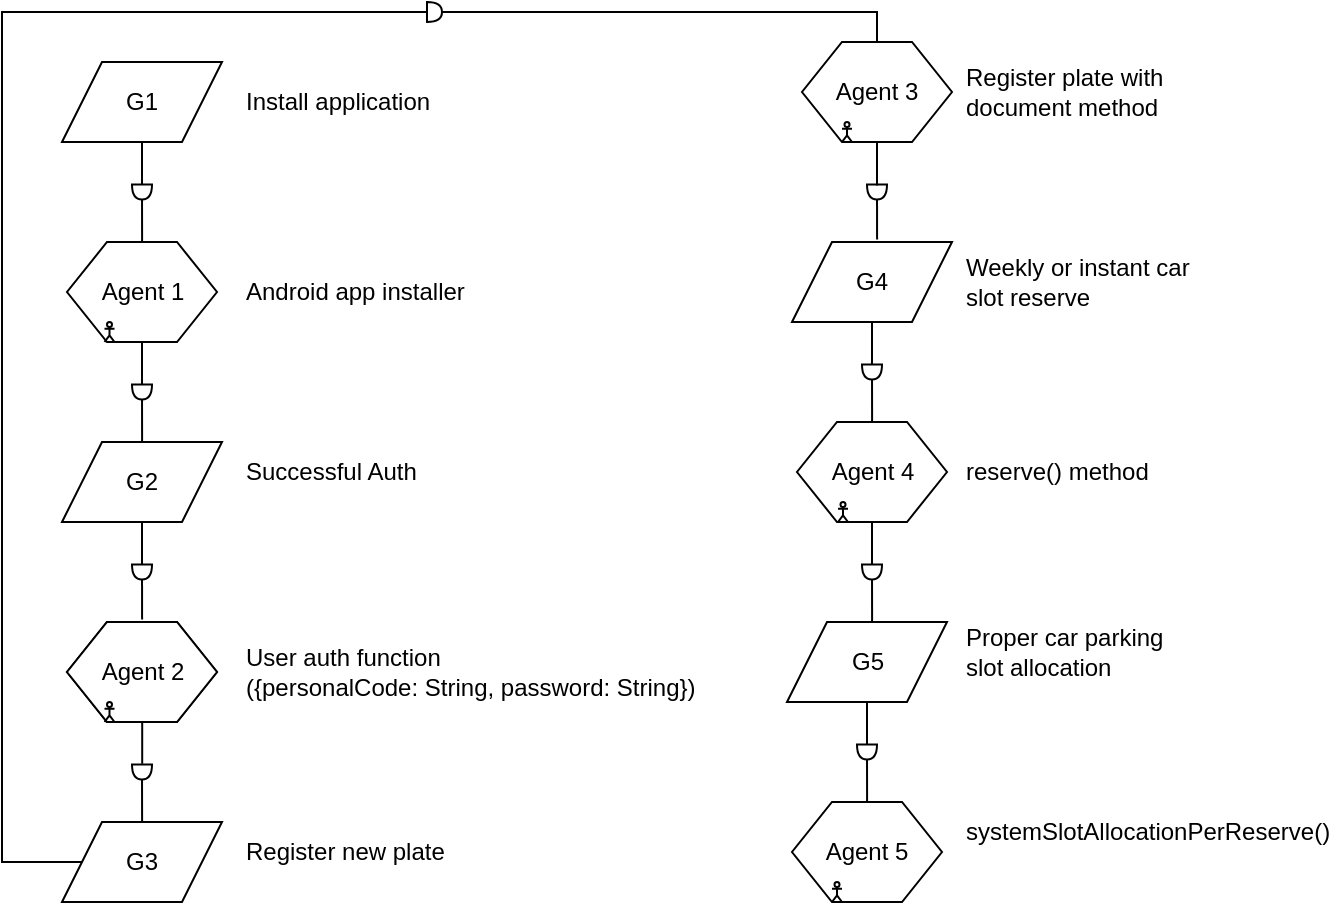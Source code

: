 <mxfile version="24.5.4" type="device">
  <diagram name="Page-1" id="eq7RVDWb9r6U_N3fdWTc">
    <mxGraphModel dx="224" dy="128" grid="1" gridSize="10" guides="1" tooltips="1" connect="1" arrows="1" fold="1" page="1" pageScale="1" pageWidth="850" pageHeight="1100" math="0" shadow="0">
      <root>
        <mxCell id="0" />
        <mxCell id="1" parent="0" />
        <mxCell id="Z3xHRm1VUIv47qUXe7Of-108" style="edgeStyle=orthogonalEdgeStyle;rounded=0;orthogonalLoop=1;jettySize=auto;html=1;endArrow=none;endFill=0;entryX=-0.019;entryY=0.5;entryDx=0;entryDy=0;entryPerimeter=0;" edge="1" parent="1" source="Z3xHRm1VUIv47qUXe7Of-18" target="Z3xHRm1VUIv47qUXe7Of-105">
          <mxGeometry relative="1" as="geometry">
            <mxPoint x="200" y="230" as="targetPoint" />
          </mxGeometry>
        </mxCell>
        <mxCell id="Z3xHRm1VUIv47qUXe7Of-18" value="Agent 1" style="shape=hexagon;perimeter=hexagonPerimeter2;whiteSpace=wrap;html=1;fixedSize=1;" vertex="1" parent="1">
          <mxGeometry x="162.5" y="160" width="75" height="50" as="geometry" />
        </mxCell>
        <mxCell id="Z3xHRm1VUIv47qUXe7Of-19" value="G1" style="shape=parallelogram;perimeter=parallelogramPerimeter;whiteSpace=wrap;html=1;fixedSize=1;" vertex="1" parent="1">
          <mxGeometry x="160" y="70" width="80" height="40" as="geometry" />
        </mxCell>
        <mxCell id="Z3xHRm1VUIv47qUXe7Of-100" style="edgeStyle=orthogonalEdgeStyle;rounded=0;orthogonalLoop=1;jettySize=auto;html=1;entryX=0.5;entryY=0;entryDx=0;entryDy=0;endArrow=none;endFill=0;" edge="1" parent="1" source="Z3xHRm1VUIv47qUXe7Of-75" target="Z3xHRm1VUIv47qUXe7Of-18">
          <mxGeometry relative="1" as="geometry" />
        </mxCell>
        <mxCell id="Z3xHRm1VUIv47qUXe7Of-75" value="" style="shape=or;whiteSpace=wrap;html=1;rotation=90;" vertex="1" parent="1">
          <mxGeometry x="196.25" y="130" width="7.5" height="10" as="geometry" />
        </mxCell>
        <mxCell id="Z3xHRm1VUIv47qUXe7Of-99" style="edgeStyle=orthogonalEdgeStyle;rounded=0;orthogonalLoop=1;jettySize=auto;html=1;entryX=0;entryY=0.5;entryDx=0;entryDy=0;entryPerimeter=0;endArrow=none;endFill=0;" edge="1" parent="1" source="Z3xHRm1VUIv47qUXe7Of-19" target="Z3xHRm1VUIv47qUXe7Of-75">
          <mxGeometry relative="1" as="geometry" />
        </mxCell>
        <mxCell id="Z3xHRm1VUIv47qUXe7Of-102" value="Install application" style="text;html=1;align=left;verticalAlign=middle;whiteSpace=wrap;rounded=0;" vertex="1" parent="1">
          <mxGeometry x="250" y="75" width="100" height="30" as="geometry" />
        </mxCell>
        <mxCell id="Z3xHRm1VUIv47qUXe7Of-103" value="Android app installer" style="text;html=1;align=left;verticalAlign=middle;whiteSpace=wrap;rounded=0;" vertex="1" parent="1">
          <mxGeometry x="250" y="170" width="120" height="30" as="geometry" />
        </mxCell>
        <mxCell id="Z3xHRm1VUIv47qUXe7Of-104" value="G2" style="shape=parallelogram;perimeter=parallelogramPerimeter;whiteSpace=wrap;html=1;fixedSize=1;" vertex="1" parent="1">
          <mxGeometry x="160" y="260" width="80" height="40" as="geometry" />
        </mxCell>
        <mxCell id="Z3xHRm1VUIv47qUXe7Of-107" style="edgeStyle=orthogonalEdgeStyle;rounded=0;orthogonalLoop=1;jettySize=auto;html=1;entryX=0.5;entryY=0;entryDx=0;entryDy=0;endArrow=none;endFill=0;" edge="1" parent="1" source="Z3xHRm1VUIv47qUXe7Of-105" target="Z3xHRm1VUIv47qUXe7Of-104">
          <mxGeometry relative="1" as="geometry" />
        </mxCell>
        <mxCell id="Z3xHRm1VUIv47qUXe7Of-105" value="" style="shape=or;whiteSpace=wrap;html=1;rotation=90;" vertex="1" parent="1">
          <mxGeometry x="196.25" y="230" width="7.5" height="10" as="geometry" />
        </mxCell>
        <mxCell id="Z3xHRm1VUIv47qUXe7Of-109" value="Successful Auth" style="text;html=1;align=left;verticalAlign=middle;whiteSpace=wrap;rounded=0;" vertex="1" parent="1">
          <mxGeometry x="250" y="260" width="120" height="30" as="geometry" />
        </mxCell>
        <mxCell id="Z3xHRm1VUIv47qUXe7Of-110" value="Agent 1" style="shape=hexagon;perimeter=hexagonPerimeter2;whiteSpace=wrap;html=1;fixedSize=1;" vertex="1" parent="1">
          <mxGeometry x="162.5" y="350" width="75" height="50" as="geometry" />
        </mxCell>
        <mxCell id="Z3xHRm1VUIv47qUXe7Of-111" value="" style="shape=or;whiteSpace=wrap;html=1;rotation=90;" vertex="1" parent="1">
          <mxGeometry x="196.25" y="320" width="7.5" height="10" as="geometry" />
        </mxCell>
        <mxCell id="Z3xHRm1VUIv47qUXe7Of-112" style="edgeStyle=orthogonalEdgeStyle;rounded=0;orthogonalLoop=1;jettySize=auto;html=1;entryX=0;entryY=0.5;entryDx=0;entryDy=0;entryPerimeter=0;endArrow=none;endFill=0;" edge="1" parent="1" source="Z3xHRm1VUIv47qUXe7Of-104" target="Z3xHRm1VUIv47qUXe7Of-111">
          <mxGeometry relative="1" as="geometry" />
        </mxCell>
        <mxCell id="Z3xHRm1VUIv47qUXe7Of-113" style="edgeStyle=orthogonalEdgeStyle;rounded=0;orthogonalLoop=1;jettySize=auto;html=1;entryX=0.501;entryY=-0.044;entryDx=0;entryDy=0;entryPerimeter=0;endArrow=none;endFill=0;" edge="1" parent="1" source="Z3xHRm1VUIv47qUXe7Of-111" target="Z3xHRm1VUIv47qUXe7Of-110">
          <mxGeometry relative="1" as="geometry" />
        </mxCell>
        <mxCell id="Z3xHRm1VUIv47qUXe7Of-121" style="edgeStyle=orthogonalEdgeStyle;rounded=0;orthogonalLoop=1;jettySize=auto;html=1;endArrow=none;endFill=0;entryX=-0.045;entryY=0.494;entryDx=0;entryDy=0;entryPerimeter=0;" edge="1" parent="1" source="Z3xHRm1VUIv47qUXe7Of-114" target="Z3xHRm1VUIv47qUXe7Of-120">
          <mxGeometry relative="1" as="geometry">
            <mxPoint x="200" y="420" as="targetPoint" />
            <Array as="points">
              <mxPoint x="200" y="421" />
            </Array>
          </mxGeometry>
        </mxCell>
        <mxCell id="Z3xHRm1VUIv47qUXe7Of-114" value="Agent 2" style="shape=hexagon;perimeter=hexagonPerimeter2;whiteSpace=wrap;html=1;fixedSize=1;" vertex="1" parent="1">
          <mxGeometry x="162.5" y="350" width="75" height="50" as="geometry" />
        </mxCell>
        <mxCell id="Z3xHRm1VUIv47qUXe7Of-115" value="User auth function&lt;br&gt;({personalCode: String, password: String})" style="text;html=1;align=left;verticalAlign=middle;whiteSpace=wrap;rounded=0;" vertex="1" parent="1">
          <mxGeometry x="250" y="360" width="230" height="30" as="geometry" />
        </mxCell>
        <mxCell id="Z3xHRm1VUIv47qUXe7Of-116" value="" style="shape=umlActor;verticalLabelPosition=bottom;verticalAlign=top;html=1;outlineConnect=0;" vertex="1" parent="1">
          <mxGeometry x="181.25" y="390" width="5" height="10" as="geometry" />
        </mxCell>
        <mxCell id="Z3xHRm1VUIv47qUXe7Of-117" value="" style="shape=umlActor;verticalLabelPosition=bottom;verticalAlign=top;html=1;outlineConnect=0;" vertex="1" parent="1">
          <mxGeometry x="181.25" y="200" width="5" height="10" as="geometry" />
        </mxCell>
        <mxCell id="Z3xHRm1VUIv47qUXe7Of-118" value="G3" style="shape=parallelogram;perimeter=parallelogramPerimeter;whiteSpace=wrap;html=1;fixedSize=1;" vertex="1" parent="1">
          <mxGeometry x="160" y="450" width="80" height="40" as="geometry" />
        </mxCell>
        <mxCell id="Z3xHRm1VUIv47qUXe7Of-119" value="Register new plate" style="text;html=1;align=left;verticalAlign=middle;whiteSpace=wrap;rounded=0;" vertex="1" parent="1">
          <mxGeometry x="250" y="450" width="110" height="30" as="geometry" />
        </mxCell>
        <mxCell id="Z3xHRm1VUIv47qUXe7Of-120" value="" style="shape=or;whiteSpace=wrap;html=1;rotation=90;" vertex="1" parent="1">
          <mxGeometry x="196.25" y="420" width="7.5" height="10" as="geometry" />
        </mxCell>
        <mxCell id="Z3xHRm1VUIv47qUXe7Of-124" style="edgeStyle=orthogonalEdgeStyle;rounded=0;orthogonalLoop=1;jettySize=auto;html=1;entryX=0.501;entryY=-0.005;entryDx=0;entryDy=0;entryPerimeter=0;endArrow=none;endFill=0;" edge="1" parent="1" source="Z3xHRm1VUIv47qUXe7Of-120" target="Z3xHRm1VUIv47qUXe7Of-118">
          <mxGeometry relative="1" as="geometry" />
        </mxCell>
        <mxCell id="Z3xHRm1VUIv47qUXe7Of-125" value="Agent 3" style="shape=hexagon;perimeter=hexagonPerimeter2;whiteSpace=wrap;html=1;fixedSize=1;" vertex="1" parent="1">
          <mxGeometry x="530" y="60" width="75" height="50" as="geometry" />
        </mxCell>
        <mxCell id="Z3xHRm1VUIv47qUXe7Of-127" value="Register plate with&lt;br&gt;document method" style="text;html=1;align=left;verticalAlign=middle;whiteSpace=wrap;rounded=0;" vertex="1" parent="1">
          <mxGeometry x="610" y="70" width="120" height="30" as="geometry" />
        </mxCell>
        <mxCell id="Z3xHRm1VUIv47qUXe7Of-135" style="edgeStyle=orthogonalEdgeStyle;rounded=0;orthogonalLoop=1;jettySize=auto;html=1;entryX=0.5;entryY=0;entryDx=0;entryDy=0;endArrow=none;endFill=0;" edge="1" parent="1" source="Z3xHRm1VUIv47qUXe7Of-129" target="Z3xHRm1VUIv47qUXe7Of-125">
          <mxGeometry relative="1" as="geometry">
            <Array as="points">
              <mxPoint x="568" y="45" />
            </Array>
          </mxGeometry>
        </mxCell>
        <mxCell id="Z3xHRm1VUIv47qUXe7Of-129" value="" style="shape=or;whiteSpace=wrap;html=1;rotation=0;" vertex="1" parent="1">
          <mxGeometry x="342.5" y="40" width="7.5" height="10" as="geometry" />
        </mxCell>
        <mxCell id="Z3xHRm1VUIv47qUXe7Of-134" style="edgeStyle=orthogonalEdgeStyle;rounded=0;orthogonalLoop=1;jettySize=auto;html=1;exitX=0;exitY=0.5;exitDx=0;exitDy=0;entryX=0;entryY=0.5;entryDx=0;entryDy=0;entryPerimeter=0;endArrow=none;endFill=0;" edge="1" parent="1" source="Z3xHRm1VUIv47qUXe7Of-118" target="Z3xHRm1VUIv47qUXe7Of-129">
          <mxGeometry relative="1" as="geometry">
            <Array as="points">
              <mxPoint x="130" y="470" />
              <mxPoint x="130" y="45" />
            </Array>
          </mxGeometry>
        </mxCell>
        <mxCell id="Z3xHRm1VUIv47qUXe7Of-144" style="edgeStyle=orthogonalEdgeStyle;rounded=0;orthogonalLoop=1;jettySize=auto;html=1;endArrow=none;endFill=0;entryX=-0.023;entryY=0.506;entryDx=0;entryDy=0;entryPerimeter=0;" edge="1" parent="1" source="Z3xHRm1VUIv47qUXe7Of-136" target="Z3xHRm1VUIv47qUXe7Of-143">
          <mxGeometry relative="1" as="geometry">
            <mxPoint x="565" y="220" as="targetPoint" />
          </mxGeometry>
        </mxCell>
        <mxCell id="Z3xHRm1VUIv47qUXe7Of-136" value="G4" style="shape=parallelogram;perimeter=parallelogramPerimeter;whiteSpace=wrap;html=1;fixedSize=1;" vertex="1" parent="1">
          <mxGeometry x="525" y="160" width="80" height="40" as="geometry" />
        </mxCell>
        <mxCell id="Z3xHRm1VUIv47qUXe7Of-137" value="" style="shape=or;whiteSpace=wrap;html=1;rotation=90;" vertex="1" parent="1">
          <mxGeometry x="563.75" y="130" width="7.5" height="10" as="geometry" />
        </mxCell>
        <mxCell id="Z3xHRm1VUIv47qUXe7Of-138" style="edgeStyle=orthogonalEdgeStyle;rounded=0;orthogonalLoop=1;jettySize=auto;html=1;endArrow=none;endFill=0;entryX=0.068;entryY=0.499;entryDx=0;entryDy=0;entryPerimeter=0;" edge="1" parent="1" source="Z3xHRm1VUIv47qUXe7Of-125" target="Z3xHRm1VUIv47qUXe7Of-137">
          <mxGeometry relative="1" as="geometry">
            <mxPoint x="570" y="130" as="targetPoint" />
          </mxGeometry>
        </mxCell>
        <mxCell id="Z3xHRm1VUIv47qUXe7Of-139" style="edgeStyle=orthogonalEdgeStyle;rounded=0;orthogonalLoop=1;jettySize=auto;html=1;entryX=0.535;entryY=-0.037;entryDx=0;entryDy=0;entryPerimeter=0;endArrow=none;endFill=0;" edge="1" parent="1" source="Z3xHRm1VUIv47qUXe7Of-137" target="Z3xHRm1VUIv47qUXe7Of-136">
          <mxGeometry relative="1" as="geometry" />
        </mxCell>
        <mxCell id="Z3xHRm1VUIv47qUXe7Of-140" value="Weekly or instant car slot reserve" style="text;html=1;align=left;verticalAlign=middle;whiteSpace=wrap;rounded=0;" vertex="1" parent="1">
          <mxGeometry x="610" y="165" width="120" height="30" as="geometry" />
        </mxCell>
        <mxCell id="Z3xHRm1VUIv47qUXe7Of-141" value="Agent 4" style="shape=hexagon;perimeter=hexagonPerimeter2;whiteSpace=wrap;html=1;fixedSize=1;" vertex="1" parent="1">
          <mxGeometry x="527.5" y="250" width="75" height="50" as="geometry" />
        </mxCell>
        <mxCell id="Z3xHRm1VUIv47qUXe7Of-145" style="edgeStyle=orthogonalEdgeStyle;rounded=0;orthogonalLoop=1;jettySize=auto;html=1;entryX=0.5;entryY=0;entryDx=0;entryDy=0;endArrow=none;endFill=0;" edge="1" parent="1" source="Z3xHRm1VUIv47qUXe7Of-143" target="Z3xHRm1VUIv47qUXe7Of-141">
          <mxGeometry relative="1" as="geometry" />
        </mxCell>
        <mxCell id="Z3xHRm1VUIv47qUXe7Of-143" value="" style="shape=or;whiteSpace=wrap;html=1;rotation=90;" vertex="1" parent="1">
          <mxGeometry x="561.25" y="220" width="7.5" height="10" as="geometry" />
        </mxCell>
        <mxCell id="Z3xHRm1VUIv47qUXe7Of-146" value="reserve() method" style="text;html=1;align=left;verticalAlign=middle;whiteSpace=wrap;rounded=0;" vertex="1" parent="1">
          <mxGeometry x="610" y="260" width="120" height="30" as="geometry" />
        </mxCell>
        <mxCell id="Z3xHRm1VUIv47qUXe7Of-148" value="G5" style="shape=parallelogram;perimeter=parallelogramPerimeter;whiteSpace=wrap;html=1;fixedSize=1;" vertex="1" parent="1">
          <mxGeometry x="522.5" y="350" width="80" height="40" as="geometry" />
        </mxCell>
        <mxCell id="Z3xHRm1VUIv47qUXe7Of-149" value="" style="shape=or;whiteSpace=wrap;html=1;rotation=90;" vertex="1" parent="1">
          <mxGeometry x="561.25" y="320" width="7.5" height="10" as="geometry" />
        </mxCell>
        <mxCell id="Z3xHRm1VUIv47qUXe7Of-151" style="edgeStyle=orthogonalEdgeStyle;rounded=0;orthogonalLoop=1;jettySize=auto;html=1;entryX=0;entryY=0.5;entryDx=0;entryDy=0;entryPerimeter=0;endArrow=none;endFill=0;" edge="1" parent="1" source="Z3xHRm1VUIv47qUXe7Of-141" target="Z3xHRm1VUIv47qUXe7Of-149">
          <mxGeometry relative="1" as="geometry" />
        </mxCell>
        <mxCell id="Z3xHRm1VUIv47qUXe7Of-152" style="edgeStyle=orthogonalEdgeStyle;rounded=0;orthogonalLoop=1;jettySize=auto;html=1;entryX=0.531;entryY=0;entryDx=0;entryDy=0;entryPerimeter=0;endArrow=none;endFill=0;" edge="1" parent="1" source="Z3xHRm1VUIv47qUXe7Of-149" target="Z3xHRm1VUIv47qUXe7Of-148">
          <mxGeometry relative="1" as="geometry" />
        </mxCell>
        <mxCell id="Z3xHRm1VUIv47qUXe7Of-153" value="Agent 5" style="shape=hexagon;perimeter=hexagonPerimeter2;whiteSpace=wrap;html=1;fixedSize=1;" vertex="1" parent="1">
          <mxGeometry x="525" y="440" width="75" height="50" as="geometry" />
        </mxCell>
        <mxCell id="Z3xHRm1VUIv47qUXe7Of-155" value="" style="shape=umlActor;verticalLabelPosition=bottom;verticalAlign=top;html=1;outlineConnect=0;" vertex="1" parent="1">
          <mxGeometry x="550" y="100" width="5" height="10" as="geometry" />
        </mxCell>
        <mxCell id="Z3xHRm1VUIv47qUXe7Of-158" value="" style="shape=umlActor;verticalLabelPosition=bottom;verticalAlign=top;html=1;outlineConnect=0;" vertex="1" parent="1">
          <mxGeometry x="548" y="290" width="5" height="10" as="geometry" />
        </mxCell>
        <mxCell id="Z3xHRm1VUIv47qUXe7Of-159" value="" style="shape=umlActor;verticalLabelPosition=bottom;verticalAlign=top;html=1;outlineConnect=0;" vertex="1" parent="1">
          <mxGeometry x="545" y="480" width="5" height="10" as="geometry" />
        </mxCell>
        <mxCell id="Z3xHRm1VUIv47qUXe7Of-160" value="" style="shape=or;whiteSpace=wrap;html=1;rotation=90;" vertex="1" parent="1">
          <mxGeometry x="558.75" y="410" width="7.5" height="10" as="geometry" />
        </mxCell>
        <mxCell id="Z3xHRm1VUIv47qUXe7Of-161" style="edgeStyle=orthogonalEdgeStyle;rounded=0;orthogonalLoop=1;jettySize=auto;html=1;entryX=0;entryY=0.5;entryDx=0;entryDy=0;entryPerimeter=0;endArrow=none;endFill=0;" edge="1" parent="1" source="Z3xHRm1VUIv47qUXe7Of-148" target="Z3xHRm1VUIv47qUXe7Of-160">
          <mxGeometry relative="1" as="geometry" />
        </mxCell>
        <mxCell id="Z3xHRm1VUIv47qUXe7Of-162" style="edgeStyle=orthogonalEdgeStyle;rounded=0;orthogonalLoop=1;jettySize=auto;html=1;entryX=0.5;entryY=0;entryDx=0;entryDy=0;endArrow=none;endFill=0;" edge="1" parent="1" source="Z3xHRm1VUIv47qUXe7Of-160" target="Z3xHRm1VUIv47qUXe7Of-153">
          <mxGeometry relative="1" as="geometry" />
        </mxCell>
        <mxCell id="Z3xHRm1VUIv47qUXe7Of-163" value="Proper car parking slot allocation" style="text;html=1;align=left;verticalAlign=middle;whiteSpace=wrap;rounded=0;" vertex="1" parent="1">
          <mxGeometry x="610" y="350" width="120" height="30" as="geometry" />
        </mxCell>
        <mxCell id="Z3xHRm1VUIv47qUXe7Of-164" value="systemSlotAllocationPerReserve()" style="text;html=1;align=left;verticalAlign=middle;whiteSpace=wrap;rounded=0;" vertex="1" parent="1">
          <mxGeometry x="610" y="440" width="190" height="30" as="geometry" />
        </mxCell>
      </root>
    </mxGraphModel>
  </diagram>
</mxfile>
